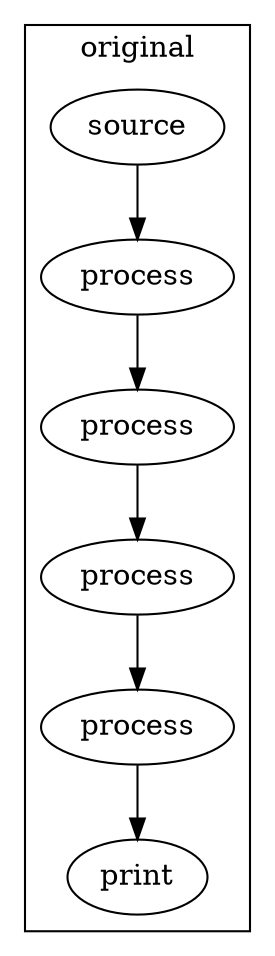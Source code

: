 digraph streamit {
subgraph cluster_node1 {
 label="original";
node2 [ label="source" ]
node3 [ label="process" ]
node2 -> node3
node4 [ label="process" ]
node3 -> node4
node5 [ label="process" ]
node4 -> node5
node6 [ label="process" ]
node5 -> node6
node7 [ label="print" ]
node6 -> node7
}
}

